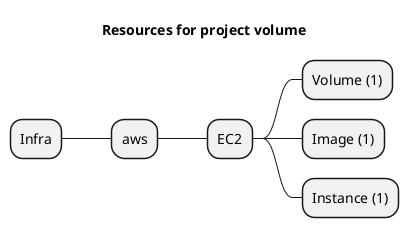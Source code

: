 @startmindmap
title Resources for project volume
skinparam monochrome true
+ Infra
++ aws
+++ EC2
++++ Volume (1)
++++ Image (1)
++++ Instance (1)
@endmindmap